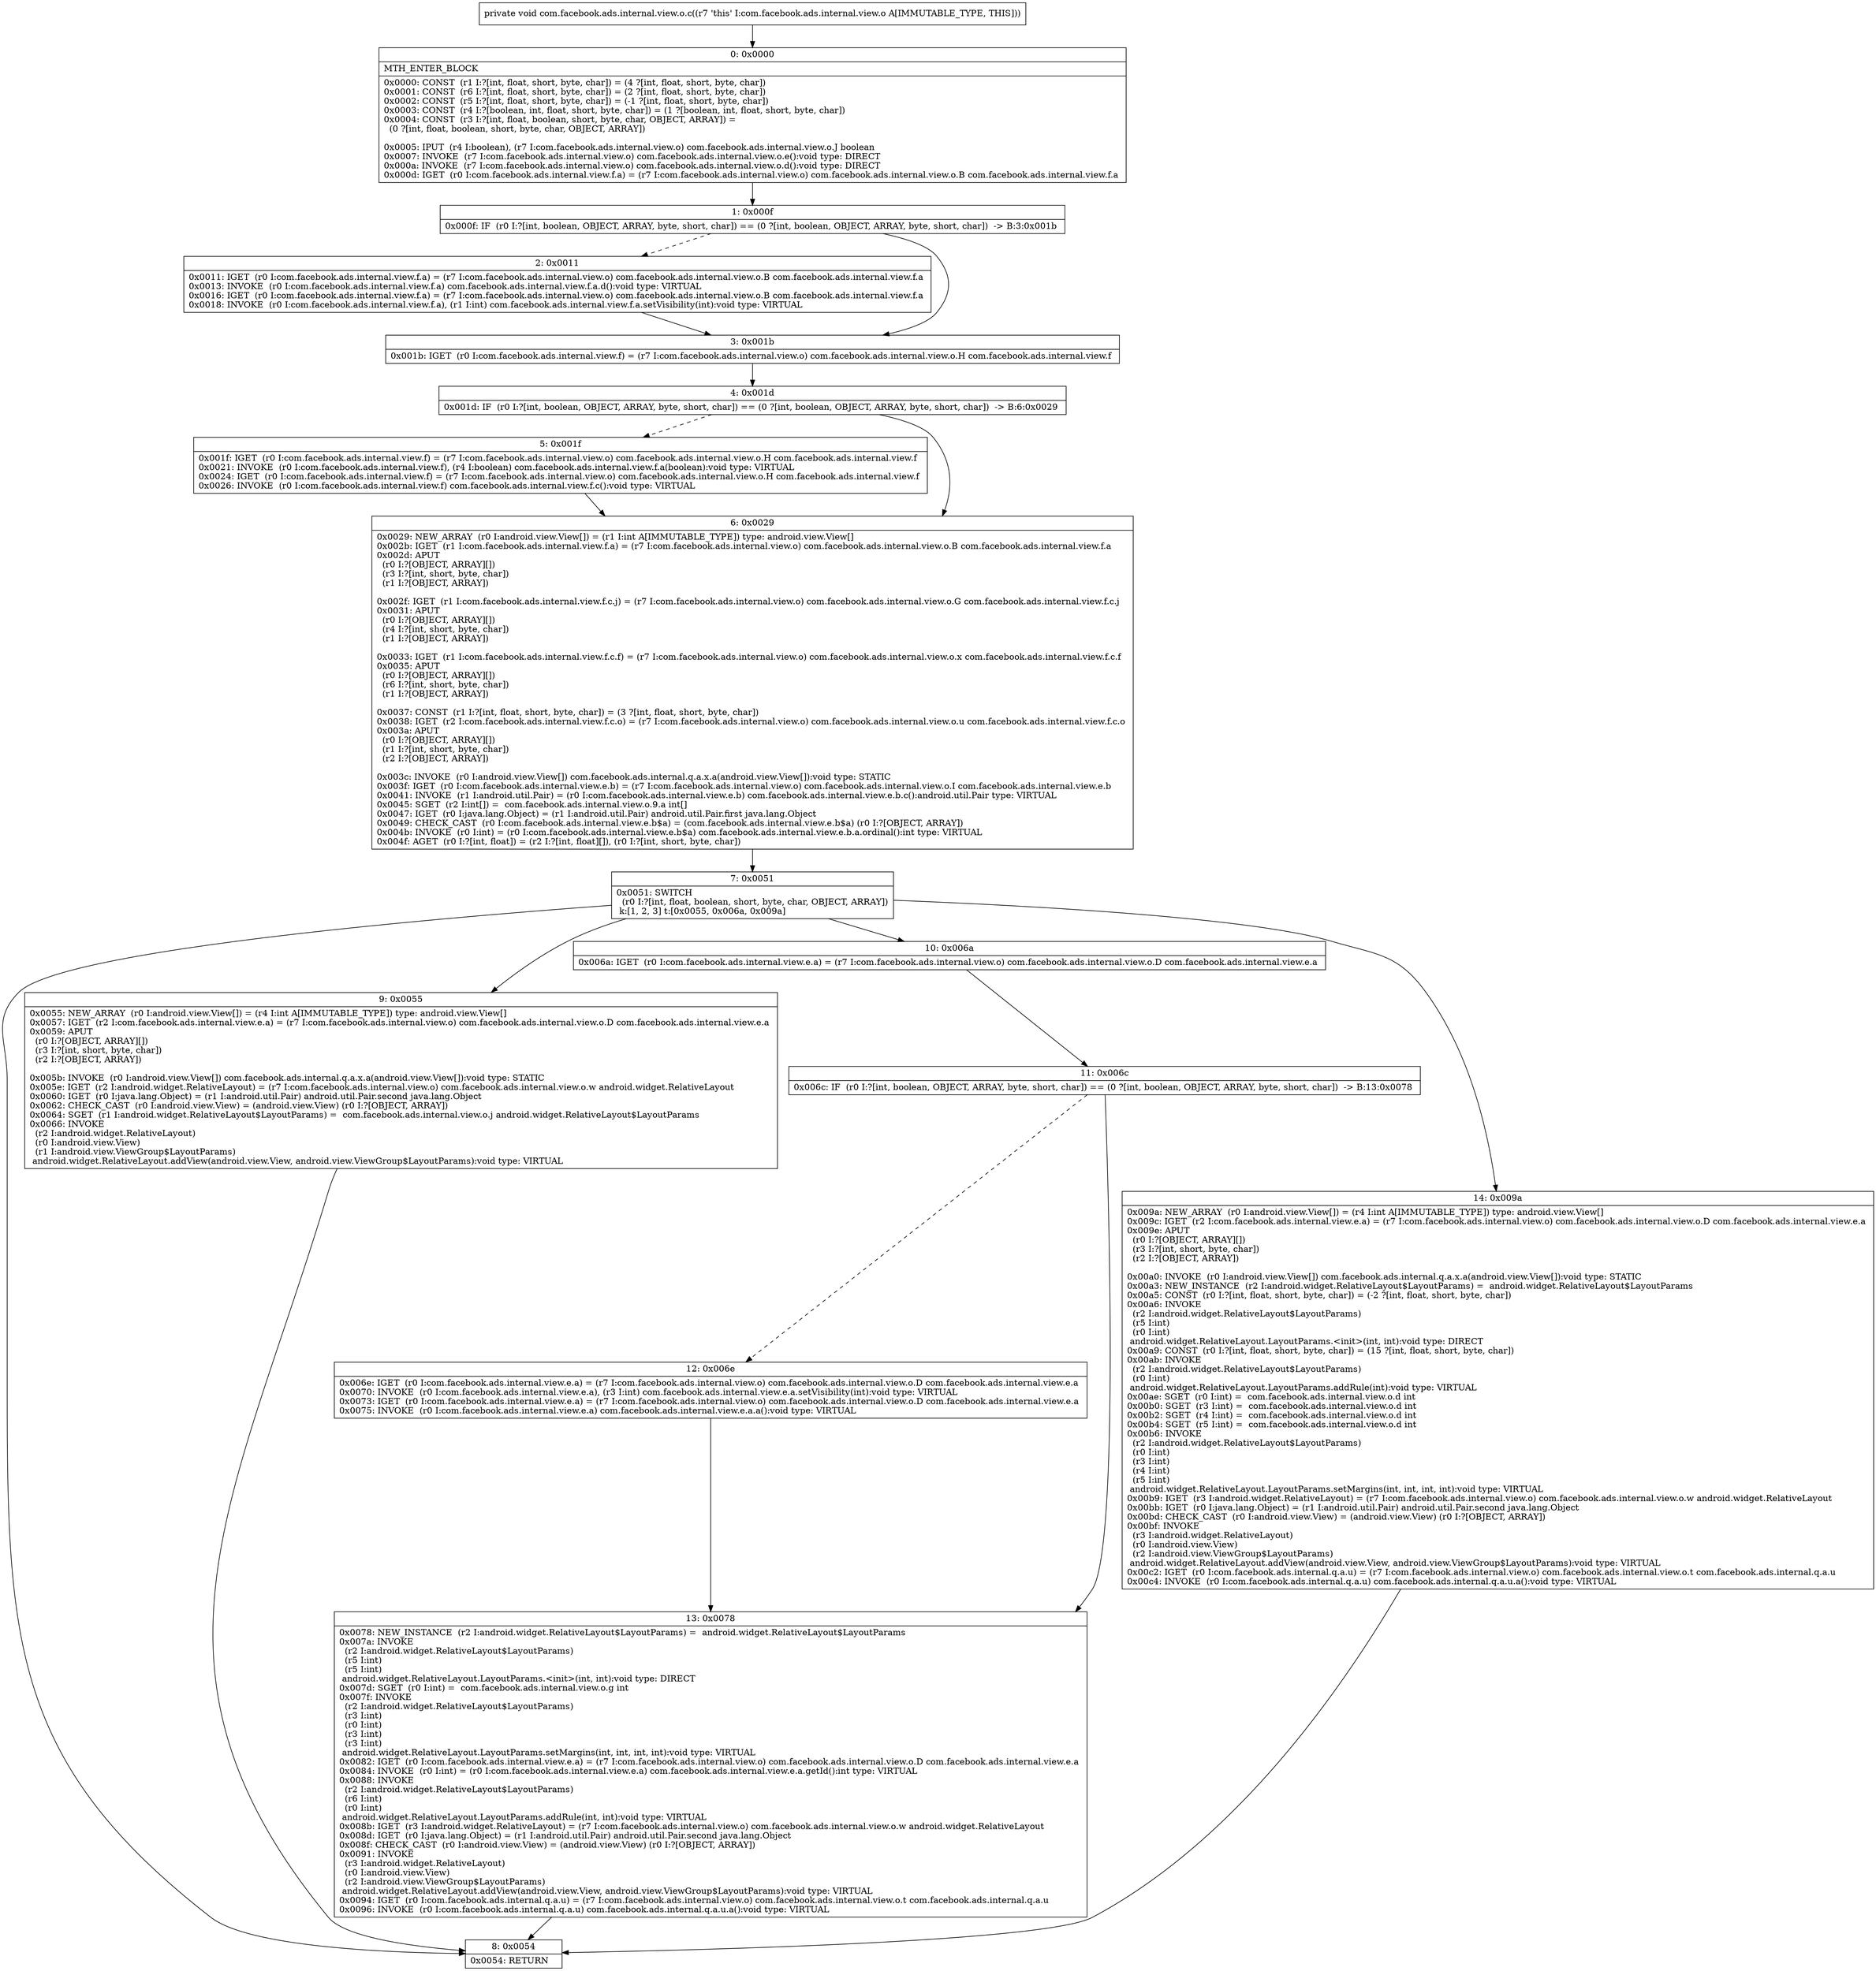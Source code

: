 digraph "CFG forcom.facebook.ads.internal.view.o.c()V" {
Node_0 [shape=record,label="{0\:\ 0x0000|MTH_ENTER_BLOCK\l|0x0000: CONST  (r1 I:?[int, float, short, byte, char]) = (4 ?[int, float, short, byte, char]) \l0x0001: CONST  (r6 I:?[int, float, short, byte, char]) = (2 ?[int, float, short, byte, char]) \l0x0002: CONST  (r5 I:?[int, float, short, byte, char]) = (\-1 ?[int, float, short, byte, char]) \l0x0003: CONST  (r4 I:?[boolean, int, float, short, byte, char]) = (1 ?[boolean, int, float, short, byte, char]) \l0x0004: CONST  (r3 I:?[int, float, boolean, short, byte, char, OBJECT, ARRAY]) = \l  (0 ?[int, float, boolean, short, byte, char, OBJECT, ARRAY])\l \l0x0005: IPUT  (r4 I:boolean), (r7 I:com.facebook.ads.internal.view.o) com.facebook.ads.internal.view.o.J boolean \l0x0007: INVOKE  (r7 I:com.facebook.ads.internal.view.o) com.facebook.ads.internal.view.o.e():void type: DIRECT \l0x000a: INVOKE  (r7 I:com.facebook.ads.internal.view.o) com.facebook.ads.internal.view.o.d():void type: DIRECT \l0x000d: IGET  (r0 I:com.facebook.ads.internal.view.f.a) = (r7 I:com.facebook.ads.internal.view.o) com.facebook.ads.internal.view.o.B com.facebook.ads.internal.view.f.a \l}"];
Node_1 [shape=record,label="{1\:\ 0x000f|0x000f: IF  (r0 I:?[int, boolean, OBJECT, ARRAY, byte, short, char]) == (0 ?[int, boolean, OBJECT, ARRAY, byte, short, char])  \-\> B:3:0x001b \l}"];
Node_2 [shape=record,label="{2\:\ 0x0011|0x0011: IGET  (r0 I:com.facebook.ads.internal.view.f.a) = (r7 I:com.facebook.ads.internal.view.o) com.facebook.ads.internal.view.o.B com.facebook.ads.internal.view.f.a \l0x0013: INVOKE  (r0 I:com.facebook.ads.internal.view.f.a) com.facebook.ads.internal.view.f.a.d():void type: VIRTUAL \l0x0016: IGET  (r0 I:com.facebook.ads.internal.view.f.a) = (r7 I:com.facebook.ads.internal.view.o) com.facebook.ads.internal.view.o.B com.facebook.ads.internal.view.f.a \l0x0018: INVOKE  (r0 I:com.facebook.ads.internal.view.f.a), (r1 I:int) com.facebook.ads.internal.view.f.a.setVisibility(int):void type: VIRTUAL \l}"];
Node_3 [shape=record,label="{3\:\ 0x001b|0x001b: IGET  (r0 I:com.facebook.ads.internal.view.f) = (r7 I:com.facebook.ads.internal.view.o) com.facebook.ads.internal.view.o.H com.facebook.ads.internal.view.f \l}"];
Node_4 [shape=record,label="{4\:\ 0x001d|0x001d: IF  (r0 I:?[int, boolean, OBJECT, ARRAY, byte, short, char]) == (0 ?[int, boolean, OBJECT, ARRAY, byte, short, char])  \-\> B:6:0x0029 \l}"];
Node_5 [shape=record,label="{5\:\ 0x001f|0x001f: IGET  (r0 I:com.facebook.ads.internal.view.f) = (r7 I:com.facebook.ads.internal.view.o) com.facebook.ads.internal.view.o.H com.facebook.ads.internal.view.f \l0x0021: INVOKE  (r0 I:com.facebook.ads.internal.view.f), (r4 I:boolean) com.facebook.ads.internal.view.f.a(boolean):void type: VIRTUAL \l0x0024: IGET  (r0 I:com.facebook.ads.internal.view.f) = (r7 I:com.facebook.ads.internal.view.o) com.facebook.ads.internal.view.o.H com.facebook.ads.internal.view.f \l0x0026: INVOKE  (r0 I:com.facebook.ads.internal.view.f) com.facebook.ads.internal.view.f.c():void type: VIRTUAL \l}"];
Node_6 [shape=record,label="{6\:\ 0x0029|0x0029: NEW_ARRAY  (r0 I:android.view.View[]) = (r1 I:int A[IMMUTABLE_TYPE]) type: android.view.View[] \l0x002b: IGET  (r1 I:com.facebook.ads.internal.view.f.a) = (r7 I:com.facebook.ads.internal.view.o) com.facebook.ads.internal.view.o.B com.facebook.ads.internal.view.f.a \l0x002d: APUT  \l  (r0 I:?[OBJECT, ARRAY][])\l  (r3 I:?[int, short, byte, char])\l  (r1 I:?[OBJECT, ARRAY])\l \l0x002f: IGET  (r1 I:com.facebook.ads.internal.view.f.c.j) = (r7 I:com.facebook.ads.internal.view.o) com.facebook.ads.internal.view.o.G com.facebook.ads.internal.view.f.c.j \l0x0031: APUT  \l  (r0 I:?[OBJECT, ARRAY][])\l  (r4 I:?[int, short, byte, char])\l  (r1 I:?[OBJECT, ARRAY])\l \l0x0033: IGET  (r1 I:com.facebook.ads.internal.view.f.c.f) = (r7 I:com.facebook.ads.internal.view.o) com.facebook.ads.internal.view.o.x com.facebook.ads.internal.view.f.c.f \l0x0035: APUT  \l  (r0 I:?[OBJECT, ARRAY][])\l  (r6 I:?[int, short, byte, char])\l  (r1 I:?[OBJECT, ARRAY])\l \l0x0037: CONST  (r1 I:?[int, float, short, byte, char]) = (3 ?[int, float, short, byte, char]) \l0x0038: IGET  (r2 I:com.facebook.ads.internal.view.f.c.o) = (r7 I:com.facebook.ads.internal.view.o) com.facebook.ads.internal.view.o.u com.facebook.ads.internal.view.f.c.o \l0x003a: APUT  \l  (r0 I:?[OBJECT, ARRAY][])\l  (r1 I:?[int, short, byte, char])\l  (r2 I:?[OBJECT, ARRAY])\l \l0x003c: INVOKE  (r0 I:android.view.View[]) com.facebook.ads.internal.q.a.x.a(android.view.View[]):void type: STATIC \l0x003f: IGET  (r0 I:com.facebook.ads.internal.view.e.b) = (r7 I:com.facebook.ads.internal.view.o) com.facebook.ads.internal.view.o.I com.facebook.ads.internal.view.e.b \l0x0041: INVOKE  (r1 I:android.util.Pair) = (r0 I:com.facebook.ads.internal.view.e.b) com.facebook.ads.internal.view.e.b.c():android.util.Pair type: VIRTUAL \l0x0045: SGET  (r2 I:int[]) =  com.facebook.ads.internal.view.o.9.a int[] \l0x0047: IGET  (r0 I:java.lang.Object) = (r1 I:android.util.Pair) android.util.Pair.first java.lang.Object \l0x0049: CHECK_CAST  (r0 I:com.facebook.ads.internal.view.e.b$a) = (com.facebook.ads.internal.view.e.b$a) (r0 I:?[OBJECT, ARRAY]) \l0x004b: INVOKE  (r0 I:int) = (r0 I:com.facebook.ads.internal.view.e.b$a) com.facebook.ads.internal.view.e.b.a.ordinal():int type: VIRTUAL \l0x004f: AGET  (r0 I:?[int, float]) = (r2 I:?[int, float][]), (r0 I:?[int, short, byte, char]) \l}"];
Node_7 [shape=record,label="{7\:\ 0x0051|0x0051: SWITCH  \l  (r0 I:?[int, float, boolean, short, byte, char, OBJECT, ARRAY])\l k:[1, 2, 3] t:[0x0055, 0x006a, 0x009a] \l}"];
Node_8 [shape=record,label="{8\:\ 0x0054|0x0054: RETURN   \l}"];
Node_9 [shape=record,label="{9\:\ 0x0055|0x0055: NEW_ARRAY  (r0 I:android.view.View[]) = (r4 I:int A[IMMUTABLE_TYPE]) type: android.view.View[] \l0x0057: IGET  (r2 I:com.facebook.ads.internal.view.e.a) = (r7 I:com.facebook.ads.internal.view.o) com.facebook.ads.internal.view.o.D com.facebook.ads.internal.view.e.a \l0x0059: APUT  \l  (r0 I:?[OBJECT, ARRAY][])\l  (r3 I:?[int, short, byte, char])\l  (r2 I:?[OBJECT, ARRAY])\l \l0x005b: INVOKE  (r0 I:android.view.View[]) com.facebook.ads.internal.q.a.x.a(android.view.View[]):void type: STATIC \l0x005e: IGET  (r2 I:android.widget.RelativeLayout) = (r7 I:com.facebook.ads.internal.view.o) com.facebook.ads.internal.view.o.w android.widget.RelativeLayout \l0x0060: IGET  (r0 I:java.lang.Object) = (r1 I:android.util.Pair) android.util.Pair.second java.lang.Object \l0x0062: CHECK_CAST  (r0 I:android.view.View) = (android.view.View) (r0 I:?[OBJECT, ARRAY]) \l0x0064: SGET  (r1 I:android.widget.RelativeLayout$LayoutParams) =  com.facebook.ads.internal.view.o.j android.widget.RelativeLayout$LayoutParams \l0x0066: INVOKE  \l  (r2 I:android.widget.RelativeLayout)\l  (r0 I:android.view.View)\l  (r1 I:android.view.ViewGroup$LayoutParams)\l android.widget.RelativeLayout.addView(android.view.View, android.view.ViewGroup$LayoutParams):void type: VIRTUAL \l}"];
Node_10 [shape=record,label="{10\:\ 0x006a|0x006a: IGET  (r0 I:com.facebook.ads.internal.view.e.a) = (r7 I:com.facebook.ads.internal.view.o) com.facebook.ads.internal.view.o.D com.facebook.ads.internal.view.e.a \l}"];
Node_11 [shape=record,label="{11\:\ 0x006c|0x006c: IF  (r0 I:?[int, boolean, OBJECT, ARRAY, byte, short, char]) == (0 ?[int, boolean, OBJECT, ARRAY, byte, short, char])  \-\> B:13:0x0078 \l}"];
Node_12 [shape=record,label="{12\:\ 0x006e|0x006e: IGET  (r0 I:com.facebook.ads.internal.view.e.a) = (r7 I:com.facebook.ads.internal.view.o) com.facebook.ads.internal.view.o.D com.facebook.ads.internal.view.e.a \l0x0070: INVOKE  (r0 I:com.facebook.ads.internal.view.e.a), (r3 I:int) com.facebook.ads.internal.view.e.a.setVisibility(int):void type: VIRTUAL \l0x0073: IGET  (r0 I:com.facebook.ads.internal.view.e.a) = (r7 I:com.facebook.ads.internal.view.o) com.facebook.ads.internal.view.o.D com.facebook.ads.internal.view.e.a \l0x0075: INVOKE  (r0 I:com.facebook.ads.internal.view.e.a) com.facebook.ads.internal.view.e.a.a():void type: VIRTUAL \l}"];
Node_13 [shape=record,label="{13\:\ 0x0078|0x0078: NEW_INSTANCE  (r2 I:android.widget.RelativeLayout$LayoutParams) =  android.widget.RelativeLayout$LayoutParams \l0x007a: INVOKE  \l  (r2 I:android.widget.RelativeLayout$LayoutParams)\l  (r5 I:int)\l  (r5 I:int)\l android.widget.RelativeLayout.LayoutParams.\<init\>(int, int):void type: DIRECT \l0x007d: SGET  (r0 I:int) =  com.facebook.ads.internal.view.o.g int \l0x007f: INVOKE  \l  (r2 I:android.widget.RelativeLayout$LayoutParams)\l  (r3 I:int)\l  (r0 I:int)\l  (r3 I:int)\l  (r3 I:int)\l android.widget.RelativeLayout.LayoutParams.setMargins(int, int, int, int):void type: VIRTUAL \l0x0082: IGET  (r0 I:com.facebook.ads.internal.view.e.a) = (r7 I:com.facebook.ads.internal.view.o) com.facebook.ads.internal.view.o.D com.facebook.ads.internal.view.e.a \l0x0084: INVOKE  (r0 I:int) = (r0 I:com.facebook.ads.internal.view.e.a) com.facebook.ads.internal.view.e.a.getId():int type: VIRTUAL \l0x0088: INVOKE  \l  (r2 I:android.widget.RelativeLayout$LayoutParams)\l  (r6 I:int)\l  (r0 I:int)\l android.widget.RelativeLayout.LayoutParams.addRule(int, int):void type: VIRTUAL \l0x008b: IGET  (r3 I:android.widget.RelativeLayout) = (r7 I:com.facebook.ads.internal.view.o) com.facebook.ads.internal.view.o.w android.widget.RelativeLayout \l0x008d: IGET  (r0 I:java.lang.Object) = (r1 I:android.util.Pair) android.util.Pair.second java.lang.Object \l0x008f: CHECK_CAST  (r0 I:android.view.View) = (android.view.View) (r0 I:?[OBJECT, ARRAY]) \l0x0091: INVOKE  \l  (r3 I:android.widget.RelativeLayout)\l  (r0 I:android.view.View)\l  (r2 I:android.view.ViewGroup$LayoutParams)\l android.widget.RelativeLayout.addView(android.view.View, android.view.ViewGroup$LayoutParams):void type: VIRTUAL \l0x0094: IGET  (r0 I:com.facebook.ads.internal.q.a.u) = (r7 I:com.facebook.ads.internal.view.o) com.facebook.ads.internal.view.o.t com.facebook.ads.internal.q.a.u \l0x0096: INVOKE  (r0 I:com.facebook.ads.internal.q.a.u) com.facebook.ads.internal.q.a.u.a():void type: VIRTUAL \l}"];
Node_14 [shape=record,label="{14\:\ 0x009a|0x009a: NEW_ARRAY  (r0 I:android.view.View[]) = (r4 I:int A[IMMUTABLE_TYPE]) type: android.view.View[] \l0x009c: IGET  (r2 I:com.facebook.ads.internal.view.e.a) = (r7 I:com.facebook.ads.internal.view.o) com.facebook.ads.internal.view.o.D com.facebook.ads.internal.view.e.a \l0x009e: APUT  \l  (r0 I:?[OBJECT, ARRAY][])\l  (r3 I:?[int, short, byte, char])\l  (r2 I:?[OBJECT, ARRAY])\l \l0x00a0: INVOKE  (r0 I:android.view.View[]) com.facebook.ads.internal.q.a.x.a(android.view.View[]):void type: STATIC \l0x00a3: NEW_INSTANCE  (r2 I:android.widget.RelativeLayout$LayoutParams) =  android.widget.RelativeLayout$LayoutParams \l0x00a5: CONST  (r0 I:?[int, float, short, byte, char]) = (\-2 ?[int, float, short, byte, char]) \l0x00a6: INVOKE  \l  (r2 I:android.widget.RelativeLayout$LayoutParams)\l  (r5 I:int)\l  (r0 I:int)\l android.widget.RelativeLayout.LayoutParams.\<init\>(int, int):void type: DIRECT \l0x00a9: CONST  (r0 I:?[int, float, short, byte, char]) = (15 ?[int, float, short, byte, char]) \l0x00ab: INVOKE  \l  (r2 I:android.widget.RelativeLayout$LayoutParams)\l  (r0 I:int)\l android.widget.RelativeLayout.LayoutParams.addRule(int):void type: VIRTUAL \l0x00ae: SGET  (r0 I:int) =  com.facebook.ads.internal.view.o.d int \l0x00b0: SGET  (r3 I:int) =  com.facebook.ads.internal.view.o.d int \l0x00b2: SGET  (r4 I:int) =  com.facebook.ads.internal.view.o.d int \l0x00b4: SGET  (r5 I:int) =  com.facebook.ads.internal.view.o.d int \l0x00b6: INVOKE  \l  (r2 I:android.widget.RelativeLayout$LayoutParams)\l  (r0 I:int)\l  (r3 I:int)\l  (r4 I:int)\l  (r5 I:int)\l android.widget.RelativeLayout.LayoutParams.setMargins(int, int, int, int):void type: VIRTUAL \l0x00b9: IGET  (r3 I:android.widget.RelativeLayout) = (r7 I:com.facebook.ads.internal.view.o) com.facebook.ads.internal.view.o.w android.widget.RelativeLayout \l0x00bb: IGET  (r0 I:java.lang.Object) = (r1 I:android.util.Pair) android.util.Pair.second java.lang.Object \l0x00bd: CHECK_CAST  (r0 I:android.view.View) = (android.view.View) (r0 I:?[OBJECT, ARRAY]) \l0x00bf: INVOKE  \l  (r3 I:android.widget.RelativeLayout)\l  (r0 I:android.view.View)\l  (r2 I:android.view.ViewGroup$LayoutParams)\l android.widget.RelativeLayout.addView(android.view.View, android.view.ViewGroup$LayoutParams):void type: VIRTUAL \l0x00c2: IGET  (r0 I:com.facebook.ads.internal.q.a.u) = (r7 I:com.facebook.ads.internal.view.o) com.facebook.ads.internal.view.o.t com.facebook.ads.internal.q.a.u \l0x00c4: INVOKE  (r0 I:com.facebook.ads.internal.q.a.u) com.facebook.ads.internal.q.a.u.a():void type: VIRTUAL \l}"];
MethodNode[shape=record,label="{private void com.facebook.ads.internal.view.o.c((r7 'this' I:com.facebook.ads.internal.view.o A[IMMUTABLE_TYPE, THIS])) }"];
MethodNode -> Node_0;
Node_0 -> Node_1;
Node_1 -> Node_2[style=dashed];
Node_1 -> Node_3;
Node_2 -> Node_3;
Node_3 -> Node_4;
Node_4 -> Node_5[style=dashed];
Node_4 -> Node_6;
Node_5 -> Node_6;
Node_6 -> Node_7;
Node_7 -> Node_8;
Node_7 -> Node_9;
Node_7 -> Node_10;
Node_7 -> Node_14;
Node_9 -> Node_8;
Node_10 -> Node_11;
Node_11 -> Node_12[style=dashed];
Node_11 -> Node_13;
Node_12 -> Node_13;
Node_13 -> Node_8;
Node_14 -> Node_8;
}

